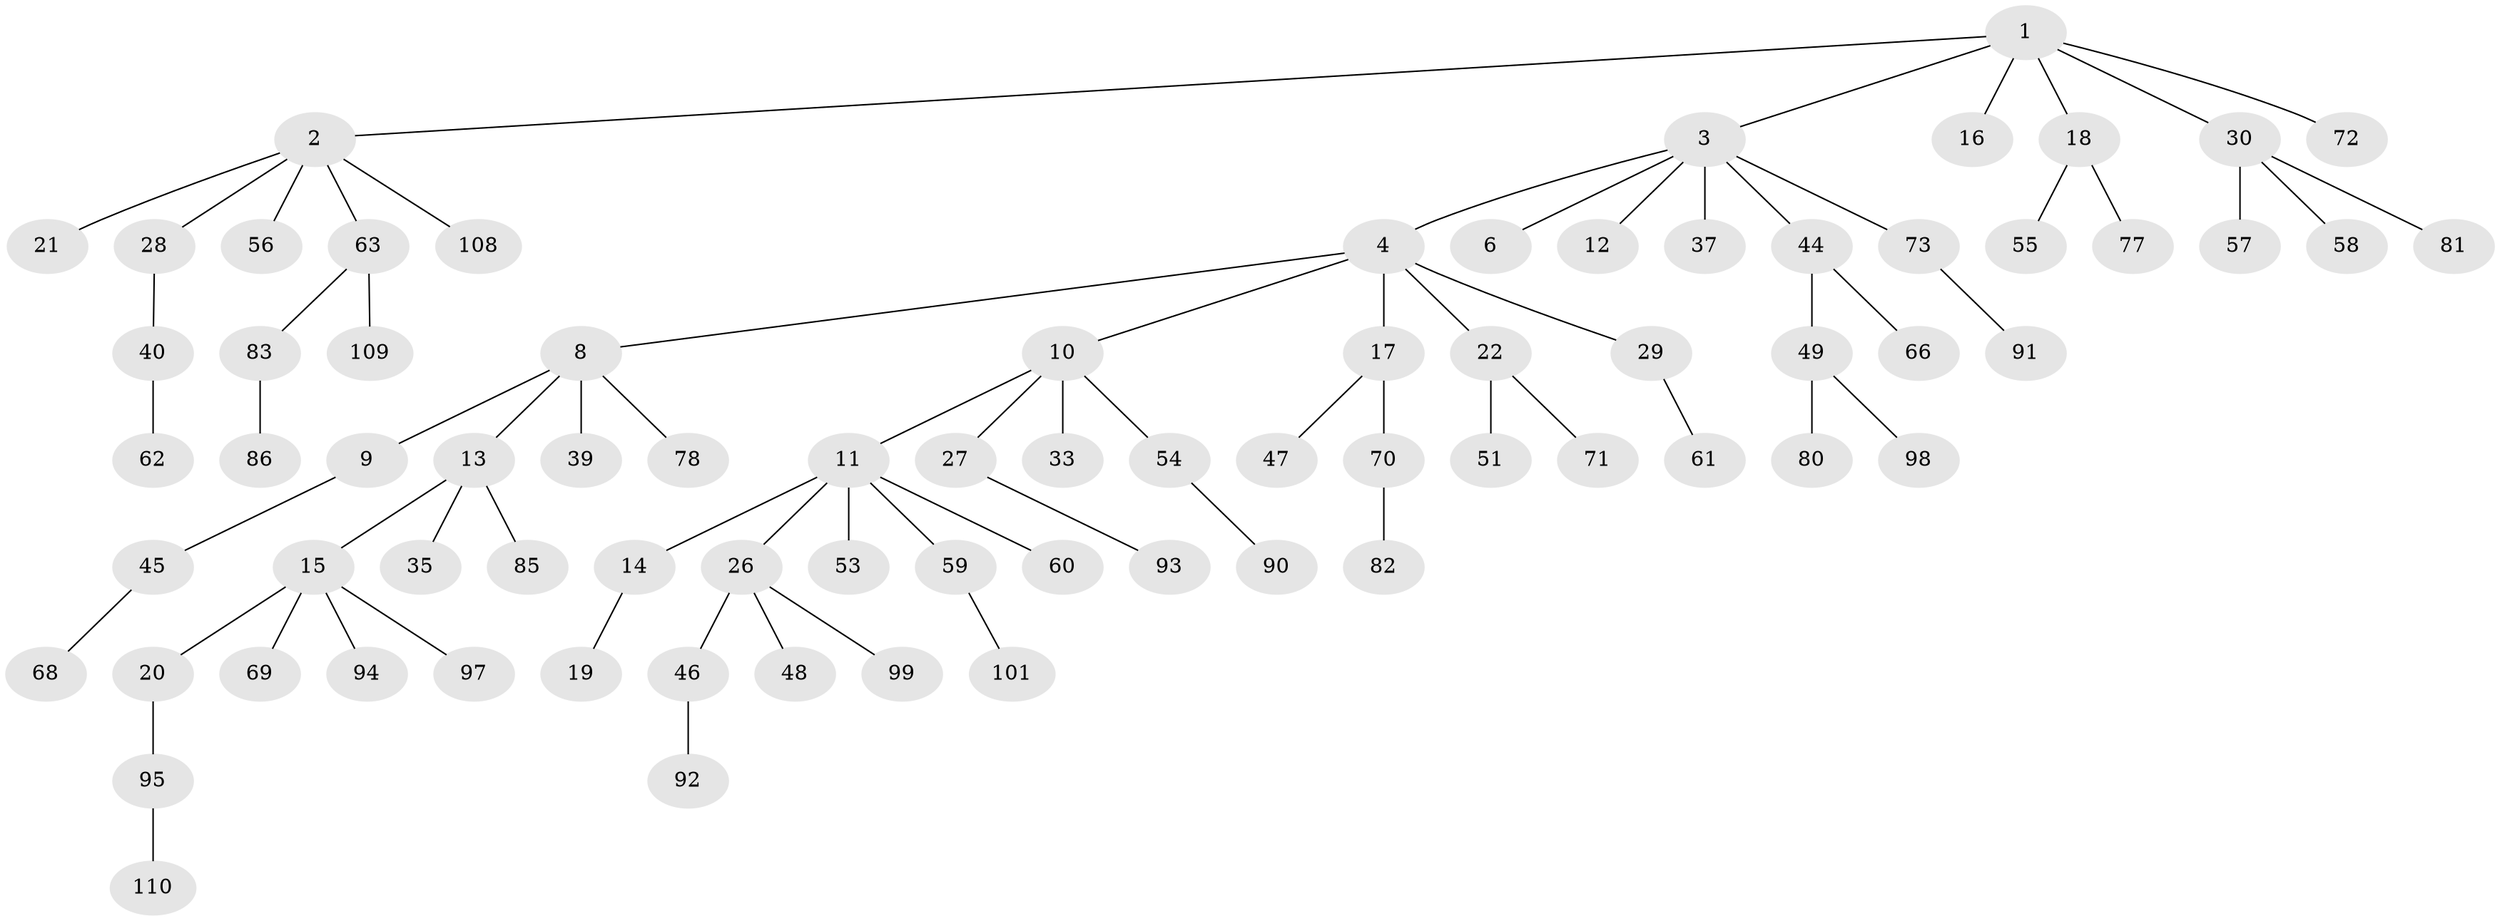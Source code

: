 // Generated by graph-tools (version 1.1) at 2025/52/02/27/25 19:52:11]
// undirected, 76 vertices, 75 edges
graph export_dot {
graph [start="1"]
  node [color=gray90,style=filled];
  1 [super="+52"];
  2 [super="+5"];
  3 [super="+34"];
  4 [super="+7"];
  6 [super="+111"];
  8 [super="+32"];
  9 [super="+103"];
  10 [super="+23"];
  11 [super="+24"];
  12;
  13 [super="+76"];
  14;
  15 [super="+38"];
  16;
  17 [super="+25"];
  18 [super="+67"];
  19 [super="+74"];
  20;
  21;
  22 [super="+112"];
  26 [super="+42"];
  27 [super="+41"];
  28;
  29 [super="+31"];
  30 [super="+50"];
  33 [super="+36"];
  35;
  37 [super="+65"];
  39;
  40 [super="+43"];
  44;
  45 [super="+64"];
  46 [super="+89"];
  47 [super="+102"];
  48;
  49 [super="+104"];
  51;
  53 [super="+88"];
  54 [super="+84"];
  55;
  56;
  57;
  58;
  59 [super="+105"];
  60;
  61 [super="+100"];
  62;
  63;
  66;
  68;
  69 [super="+107"];
  70 [super="+75"];
  71;
  72 [super="+87"];
  73 [super="+79"];
  77;
  78;
  80;
  81;
  82;
  83;
  85;
  86 [super="+96"];
  90;
  91;
  92;
  93;
  94;
  95 [super="+106"];
  97;
  98;
  99;
  101;
  108;
  109;
  110;
  1 -- 2;
  1 -- 3;
  1 -- 16;
  1 -- 18;
  1 -- 30;
  1 -- 72;
  2 -- 21;
  2 -- 56;
  2 -- 108;
  2 -- 28;
  2 -- 63;
  3 -- 4;
  3 -- 6;
  3 -- 12;
  3 -- 37;
  3 -- 44;
  3 -- 73;
  4 -- 17;
  4 -- 22;
  4 -- 8;
  4 -- 10;
  4 -- 29;
  8 -- 9;
  8 -- 13;
  8 -- 78;
  8 -- 39;
  9 -- 45;
  10 -- 11;
  10 -- 54;
  10 -- 33;
  10 -- 27;
  11 -- 14;
  11 -- 26;
  11 -- 59;
  11 -- 60;
  11 -- 53;
  13 -- 15;
  13 -- 35;
  13 -- 85;
  14 -- 19;
  15 -- 20;
  15 -- 94;
  15 -- 97;
  15 -- 69;
  17 -- 70;
  17 -- 47;
  18 -- 55;
  18 -- 77;
  20 -- 95;
  22 -- 51;
  22 -- 71;
  26 -- 46;
  26 -- 48;
  26 -- 99;
  27 -- 93;
  28 -- 40;
  29 -- 61;
  30 -- 57;
  30 -- 81;
  30 -- 58;
  40 -- 62;
  44 -- 49;
  44 -- 66;
  45 -- 68;
  46 -- 92;
  49 -- 80;
  49 -- 98;
  54 -- 90;
  59 -- 101;
  63 -- 83;
  63 -- 109;
  70 -- 82;
  73 -- 91;
  83 -- 86;
  95 -- 110;
}
